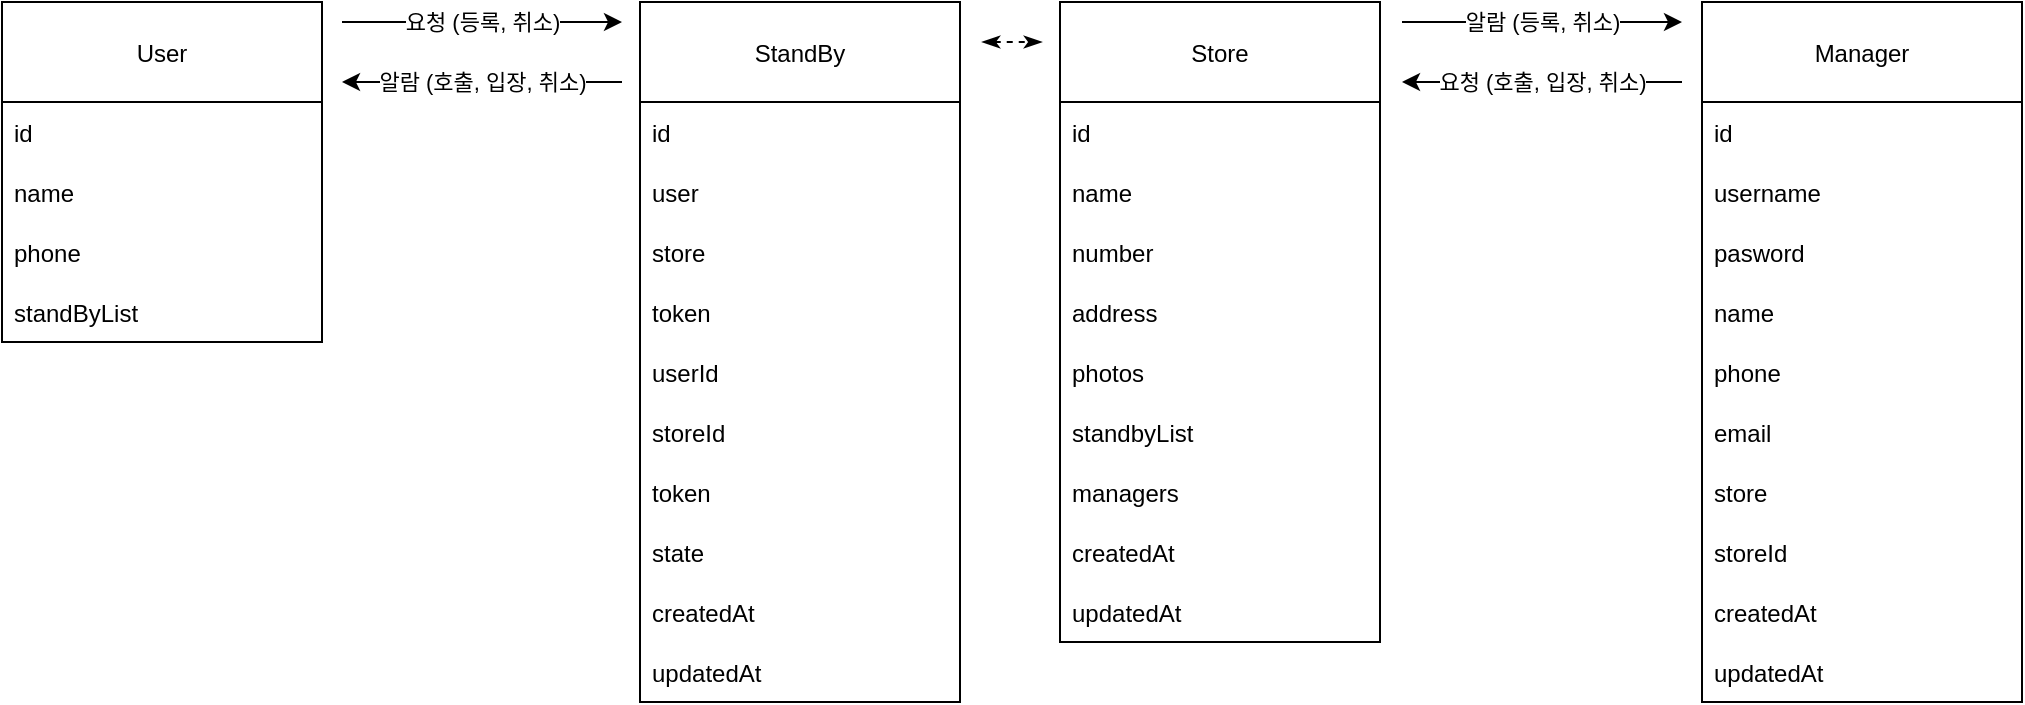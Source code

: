 <mxfile>
    <diagram id="0jlrKjPpFgjbkEnVwwcx" name="Page-2">
        <mxGraphModel dx="1073" dy="810" grid="0" gridSize="10" guides="1" tooltips="1" connect="1" arrows="1" fold="1" page="1" pageScale="1" pageWidth="1027" pageHeight="569" background="none" math="0" shadow="0">
            <root>
                <mxCell id="TDgbXWIe82EGkpK5Crjk-0"/>
                <mxCell id="TDgbXWIe82EGkpK5Crjk-1" parent="TDgbXWIe82EGkpK5Crjk-0"/>
                <mxCell id="TDgbXWIe82EGkpK5Crjk-24" value="Store" style="swimlane;fontStyle=0;childLayout=stackLayout;horizontal=1;startSize=50;horizontalStack=0;resizeParent=1;resizeParentMax=0;resizeLast=0;collapsible=1;marginBottom=0;" vertex="1" parent="TDgbXWIe82EGkpK5Crjk-1">
                    <mxGeometry x="538" y="40" width="160" height="320" as="geometry">
                        <mxRectangle x="538" y="40" width="160" height="50" as="alternateBounds"/>
                    </mxGeometry>
                </mxCell>
                <mxCell id="TDgbXWIe82EGkpK5Crjk-25" value="id" style="text;strokeColor=none;fillColor=none;align=left;verticalAlign=middle;spacingLeft=4;spacingRight=4;overflow=hidden;points=[[0,0.5],[1,0.5]];portConstraint=eastwest;rotatable=0;" vertex="1" parent="TDgbXWIe82EGkpK5Crjk-24">
                    <mxGeometry y="50" width="160" height="30" as="geometry"/>
                </mxCell>
                <mxCell id="TDgbXWIe82EGkpK5Crjk-26" value="name" style="text;strokeColor=none;fillColor=none;align=left;verticalAlign=middle;spacingLeft=4;spacingRight=4;overflow=hidden;points=[[0,0.5],[1,0.5]];portConstraint=eastwest;rotatable=0;" vertex="1" parent="TDgbXWIe82EGkpK5Crjk-24">
                    <mxGeometry y="80" width="160" height="30" as="geometry"/>
                </mxCell>
                <mxCell id="TDgbXWIe82EGkpK5Crjk-27" value="number" style="text;strokeColor=none;fillColor=none;align=left;verticalAlign=middle;spacingLeft=4;spacingRight=4;overflow=hidden;points=[[0,0.5],[1,0.5]];portConstraint=eastwest;rotatable=0;" vertex="1" parent="TDgbXWIe82EGkpK5Crjk-24">
                    <mxGeometry y="110" width="160" height="30" as="geometry"/>
                </mxCell>
                <mxCell id="TDgbXWIe82EGkpK5Crjk-31" value="address" style="text;strokeColor=none;fillColor=none;align=left;verticalAlign=middle;spacingLeft=4;spacingRight=4;overflow=hidden;points=[[0,0.5],[1,0.5]];portConstraint=eastwest;rotatable=0;" vertex="1" parent="TDgbXWIe82EGkpK5Crjk-24">
                    <mxGeometry y="140" width="160" height="30" as="geometry"/>
                </mxCell>
                <mxCell id="TDgbXWIe82EGkpK5Crjk-30" value="photos" style="text;strokeColor=none;fillColor=none;align=left;verticalAlign=middle;spacingLeft=4;spacingRight=4;overflow=hidden;points=[[0,0.5],[1,0.5]];portConstraint=eastwest;rotatable=0;" vertex="1" parent="TDgbXWIe82EGkpK5Crjk-24">
                    <mxGeometry y="170" width="160" height="30" as="geometry"/>
                </mxCell>
                <mxCell id="TDgbXWIe82EGkpK5Crjk-29" value="standbyList" style="text;strokeColor=none;fillColor=none;align=left;verticalAlign=middle;spacingLeft=4;spacingRight=4;overflow=hidden;points=[[0,0.5],[1,0.5]];portConstraint=eastwest;rotatable=0;" vertex="1" parent="TDgbXWIe82EGkpK5Crjk-24">
                    <mxGeometry y="200" width="160" height="30" as="geometry"/>
                </mxCell>
                <mxCell id="TDgbXWIe82EGkpK5Crjk-28" value="managers" style="text;strokeColor=none;fillColor=none;align=left;verticalAlign=middle;spacingLeft=4;spacingRight=4;overflow=hidden;points=[[0,0.5],[1,0.5]];portConstraint=eastwest;rotatable=0;" vertex="1" parent="TDgbXWIe82EGkpK5Crjk-24">
                    <mxGeometry y="230" width="160" height="30" as="geometry"/>
                </mxCell>
                <mxCell id="TDgbXWIe82EGkpK5Crjk-33" value="createdAt" style="text;strokeColor=none;fillColor=none;align=left;verticalAlign=middle;spacingLeft=4;spacingRight=4;overflow=hidden;points=[[0,0.5],[1,0.5]];portConstraint=eastwest;rotatable=0;" vertex="1" parent="TDgbXWIe82EGkpK5Crjk-24">
                    <mxGeometry y="260" width="160" height="30" as="geometry"/>
                </mxCell>
                <mxCell id="TDgbXWIe82EGkpK5Crjk-32" value="updatedAt" style="text;strokeColor=none;fillColor=none;align=left;verticalAlign=middle;spacingLeft=4;spacingRight=4;overflow=hidden;points=[[0,0.5],[1,0.5]];portConstraint=eastwest;rotatable=0;" vertex="1" parent="TDgbXWIe82EGkpK5Crjk-24">
                    <mxGeometry y="290" width="160" height="30" as="geometry"/>
                </mxCell>
                <mxCell id="TDgbXWIe82EGkpK5Crjk-146" style="edgeStyle=none;html=1;dashed=1;startArrow=classicThin;startFill=1;endArrow=classicThin;endFill=1;" edge="1" parent="TDgbXWIe82EGkpK5Crjk-1">
                    <mxGeometry relative="1" as="geometry">
                        <mxPoint x="499" y="60" as="sourcePoint"/>
                        <mxPoint x="529" y="60" as="targetPoint"/>
                    </mxGeometry>
                </mxCell>
                <mxCell id="TDgbXWIe82EGkpK5Crjk-46" value="StandBy" style="swimlane;fontStyle=0;childLayout=stackLayout;horizontal=1;startSize=50;horizontalStack=0;resizeParent=1;resizeParentMax=0;resizeLast=0;collapsible=1;marginBottom=0;" vertex="1" parent="TDgbXWIe82EGkpK5Crjk-1">
                    <mxGeometry x="328" y="40" width="160" height="350" as="geometry">
                        <mxRectangle x="328" y="40" width="160" height="50" as="alternateBounds"/>
                    </mxGeometry>
                </mxCell>
                <mxCell id="TDgbXWIe82EGkpK5Crjk-47" value="id" style="text;strokeColor=none;fillColor=none;align=left;verticalAlign=middle;spacingLeft=4;spacingRight=4;overflow=hidden;points=[[0,0.5],[1,0.5]];portConstraint=eastwest;rotatable=0;" vertex="1" parent="TDgbXWIe82EGkpK5Crjk-46">
                    <mxGeometry y="50" width="160" height="30" as="geometry"/>
                </mxCell>
                <mxCell id="TDgbXWIe82EGkpK5Crjk-48" value="user" style="text;strokeColor=none;fillColor=none;align=left;verticalAlign=middle;spacingLeft=4;spacingRight=4;overflow=hidden;points=[[0,0.5],[1,0.5]];portConstraint=eastwest;rotatable=0;" vertex="1" parent="TDgbXWIe82EGkpK5Crjk-46">
                    <mxGeometry y="80" width="160" height="30" as="geometry"/>
                </mxCell>
                <mxCell id="TDgbXWIe82EGkpK5Crjk-49" value="store" style="text;strokeColor=none;fillColor=none;align=left;verticalAlign=middle;spacingLeft=4;spacingRight=4;overflow=hidden;points=[[0,0.5],[1,0.5]];portConstraint=eastwest;rotatable=0;" vertex="1" parent="TDgbXWIe82EGkpK5Crjk-46">
                    <mxGeometry y="110" width="160" height="30" as="geometry"/>
                </mxCell>
                <mxCell id="TDgbXWIe82EGkpK5Crjk-50" value="token" style="text;strokeColor=none;fillColor=none;align=left;verticalAlign=middle;spacingLeft=4;spacingRight=4;overflow=hidden;points=[[0,0.5],[1,0.5]];portConstraint=eastwest;rotatable=0;" vertex="1" parent="TDgbXWIe82EGkpK5Crjk-46">
                    <mxGeometry y="140" width="160" height="30" as="geometry"/>
                </mxCell>
                <mxCell id="TDgbXWIe82EGkpK5Crjk-51" value="userId" style="text;strokeColor=none;fillColor=none;align=left;verticalAlign=middle;spacingLeft=4;spacingRight=4;overflow=hidden;points=[[0,0.5],[1,0.5]];portConstraint=eastwest;rotatable=0;" vertex="1" parent="TDgbXWIe82EGkpK5Crjk-46">
                    <mxGeometry y="170" width="160" height="30" as="geometry"/>
                </mxCell>
                <mxCell id="TDgbXWIe82EGkpK5Crjk-52" value="storeId" style="text;strokeColor=none;fillColor=none;align=left;verticalAlign=middle;spacingLeft=4;spacingRight=4;overflow=hidden;points=[[0,0.5],[1,0.5]];portConstraint=eastwest;rotatable=0;" vertex="1" parent="TDgbXWIe82EGkpK5Crjk-46">
                    <mxGeometry y="200" width="160" height="30" as="geometry"/>
                </mxCell>
                <mxCell id="TDgbXWIe82EGkpK5Crjk-53" value="token" style="text;strokeColor=none;fillColor=none;align=left;verticalAlign=middle;spacingLeft=4;spacingRight=4;overflow=hidden;points=[[0,0.5],[1,0.5]];portConstraint=eastwest;rotatable=0;" vertex="1" parent="TDgbXWIe82EGkpK5Crjk-46">
                    <mxGeometry y="230" width="160" height="30" as="geometry"/>
                </mxCell>
                <mxCell id="TDgbXWIe82EGkpK5Crjk-54" value="state" style="text;strokeColor=none;fillColor=none;align=left;verticalAlign=middle;spacingLeft=4;spacingRight=4;overflow=hidden;points=[[0,0.5],[1,0.5]];portConstraint=eastwest;rotatable=0;" vertex="1" parent="TDgbXWIe82EGkpK5Crjk-46">
                    <mxGeometry y="260" width="160" height="30" as="geometry"/>
                </mxCell>
                <mxCell id="TDgbXWIe82EGkpK5Crjk-55" value="createdAt" style="text;strokeColor=none;fillColor=none;align=left;verticalAlign=middle;spacingLeft=4;spacingRight=4;overflow=hidden;points=[[0,0.5],[1,0.5]];portConstraint=eastwest;rotatable=0;" vertex="1" parent="TDgbXWIe82EGkpK5Crjk-46">
                    <mxGeometry y="290" width="160" height="30" as="geometry"/>
                </mxCell>
                <mxCell id="TDgbXWIe82EGkpK5Crjk-56" value="updatedAt" style="text;strokeColor=none;fillColor=none;align=left;verticalAlign=middle;spacingLeft=4;spacingRight=4;overflow=hidden;points=[[0,0.5],[1,0.5]];portConstraint=eastwest;rotatable=0;" vertex="1" parent="TDgbXWIe82EGkpK5Crjk-46">
                    <mxGeometry y="320" width="160" height="30" as="geometry"/>
                </mxCell>
                <mxCell id="TDgbXWIe82EGkpK5Crjk-57" value="User" style="swimlane;fontStyle=0;childLayout=stackLayout;horizontal=1;startSize=50;horizontalStack=0;resizeParent=1;resizeParentMax=0;resizeLast=0;collapsible=1;marginBottom=0;" vertex="1" parent="TDgbXWIe82EGkpK5Crjk-1">
                    <mxGeometry x="9" y="40" width="160" height="170" as="geometry">
                        <mxRectangle x="9" y="40" width="160" height="50" as="alternateBounds"/>
                    </mxGeometry>
                </mxCell>
                <mxCell id="TDgbXWIe82EGkpK5Crjk-58" value="id" style="text;strokeColor=none;fillColor=none;align=left;verticalAlign=middle;spacingLeft=4;spacingRight=4;overflow=hidden;points=[[0,0.5],[1,0.5]];portConstraint=eastwest;rotatable=0;" vertex="1" parent="TDgbXWIe82EGkpK5Crjk-57">
                    <mxGeometry y="50" width="160" height="30" as="geometry"/>
                </mxCell>
                <mxCell id="TDgbXWIe82EGkpK5Crjk-59" value="name" style="text;strokeColor=none;fillColor=none;align=left;verticalAlign=middle;spacingLeft=4;spacingRight=4;overflow=hidden;points=[[0,0.5],[1,0.5]];portConstraint=eastwest;rotatable=0;" vertex="1" parent="TDgbXWIe82EGkpK5Crjk-57">
                    <mxGeometry y="80" width="160" height="30" as="geometry"/>
                </mxCell>
                <mxCell id="TDgbXWIe82EGkpK5Crjk-60" value="phone" style="text;strokeColor=none;fillColor=none;align=left;verticalAlign=middle;spacingLeft=4;spacingRight=4;overflow=hidden;points=[[0,0.5],[1,0.5]];portConstraint=eastwest;rotatable=0;" vertex="1" parent="TDgbXWIe82EGkpK5Crjk-57">
                    <mxGeometry y="110" width="160" height="30" as="geometry"/>
                </mxCell>
                <mxCell id="TDgbXWIe82EGkpK5Crjk-61" value="standByList" style="text;strokeColor=none;fillColor=none;align=left;verticalAlign=middle;spacingLeft=4;spacingRight=4;overflow=hidden;points=[[0,0.5],[1,0.5]];portConstraint=eastwest;rotatable=0;" vertex="1" parent="TDgbXWIe82EGkpK5Crjk-57">
                    <mxGeometry y="140" width="160" height="30" as="geometry"/>
                </mxCell>
                <mxCell id="TDgbXWIe82EGkpK5Crjk-70" value="Manager" style="swimlane;fontStyle=0;childLayout=stackLayout;horizontal=1;startSize=50;horizontalStack=0;resizeParent=1;resizeParentMax=0;resizeLast=0;collapsible=1;marginBottom=0;" vertex="1" parent="TDgbXWIe82EGkpK5Crjk-1">
                    <mxGeometry x="859" y="40" width="160" height="350" as="geometry">
                        <mxRectangle x="859" y="40" width="160" height="50" as="alternateBounds"/>
                    </mxGeometry>
                </mxCell>
                <mxCell id="TDgbXWIe82EGkpK5Crjk-71" value="id" style="text;strokeColor=none;fillColor=none;align=left;verticalAlign=middle;spacingLeft=4;spacingRight=4;overflow=hidden;points=[[0,0.5],[1,0.5]];portConstraint=eastwest;rotatable=0;" vertex="1" parent="TDgbXWIe82EGkpK5Crjk-70">
                    <mxGeometry y="50" width="160" height="30" as="geometry"/>
                </mxCell>
                <mxCell id="TDgbXWIe82EGkpK5Crjk-72" value="username" style="text;strokeColor=none;fillColor=none;align=left;verticalAlign=middle;spacingLeft=4;spacingRight=4;overflow=hidden;points=[[0,0.5],[1,0.5]];portConstraint=eastwest;rotatable=0;" vertex="1" parent="TDgbXWIe82EGkpK5Crjk-70">
                    <mxGeometry y="80" width="160" height="30" as="geometry"/>
                </mxCell>
                <mxCell id="TDgbXWIe82EGkpK5Crjk-73" value="pasword" style="text;strokeColor=none;fillColor=none;align=left;verticalAlign=middle;spacingLeft=4;spacingRight=4;overflow=hidden;points=[[0,0.5],[1,0.5]];portConstraint=eastwest;rotatable=0;" vertex="1" parent="TDgbXWIe82EGkpK5Crjk-70">
                    <mxGeometry y="110" width="160" height="30" as="geometry"/>
                </mxCell>
                <mxCell id="TDgbXWIe82EGkpK5Crjk-74" value="name" style="text;strokeColor=none;fillColor=none;align=left;verticalAlign=middle;spacingLeft=4;spacingRight=4;overflow=hidden;points=[[0,0.5],[1,0.5]];portConstraint=eastwest;rotatable=0;" vertex="1" parent="TDgbXWIe82EGkpK5Crjk-70">
                    <mxGeometry y="140" width="160" height="30" as="geometry"/>
                </mxCell>
                <mxCell id="TDgbXWIe82EGkpK5Crjk-75" value="phone" style="text;strokeColor=none;fillColor=none;align=left;verticalAlign=middle;spacingLeft=4;spacingRight=4;overflow=hidden;points=[[0,0.5],[1,0.5]];portConstraint=eastwest;rotatable=0;" vertex="1" parent="TDgbXWIe82EGkpK5Crjk-70">
                    <mxGeometry y="170" width="160" height="30" as="geometry"/>
                </mxCell>
                <mxCell id="TDgbXWIe82EGkpK5Crjk-76" value="email" style="text;strokeColor=none;fillColor=none;align=left;verticalAlign=middle;spacingLeft=4;spacingRight=4;overflow=hidden;points=[[0,0.5],[1,0.5]];portConstraint=eastwest;rotatable=0;" vertex="1" parent="TDgbXWIe82EGkpK5Crjk-70">
                    <mxGeometry y="200" width="160" height="30" as="geometry"/>
                </mxCell>
                <mxCell id="TDgbXWIe82EGkpK5Crjk-77" value="store" style="text;strokeColor=none;fillColor=none;align=left;verticalAlign=middle;spacingLeft=4;spacingRight=4;overflow=hidden;points=[[0,0.5],[1,0.5]];portConstraint=eastwest;rotatable=0;" vertex="1" parent="TDgbXWIe82EGkpK5Crjk-70">
                    <mxGeometry y="230" width="160" height="30" as="geometry"/>
                </mxCell>
                <mxCell id="TDgbXWIe82EGkpK5Crjk-78" value="storeId" style="text;strokeColor=none;fillColor=none;align=left;verticalAlign=middle;spacingLeft=4;spacingRight=4;overflow=hidden;points=[[0,0.5],[1,0.5]];portConstraint=eastwest;rotatable=0;" vertex="1" parent="TDgbXWIe82EGkpK5Crjk-70">
                    <mxGeometry y="260" width="160" height="30" as="geometry"/>
                </mxCell>
                <mxCell id="TDgbXWIe82EGkpK5Crjk-79" value="createdAt" style="text;strokeColor=none;fillColor=none;align=left;verticalAlign=middle;spacingLeft=4;spacingRight=4;overflow=hidden;points=[[0,0.5],[1,0.5]];portConstraint=eastwest;rotatable=0;" vertex="1" parent="TDgbXWIe82EGkpK5Crjk-70">
                    <mxGeometry y="290" width="160" height="30" as="geometry"/>
                </mxCell>
                <mxCell id="TDgbXWIe82EGkpK5Crjk-80" value="updatedAt" style="text;strokeColor=none;fillColor=none;align=left;verticalAlign=middle;spacingLeft=4;spacingRight=4;overflow=hidden;points=[[0,0.5],[1,0.5]];portConstraint=eastwest;rotatable=0;" vertex="1" parent="TDgbXWIe82EGkpK5Crjk-70">
                    <mxGeometry y="320" width="160" height="30" as="geometry"/>
                </mxCell>
                <mxCell id="TDgbXWIe82EGkpK5Crjk-96" value="" style="endArrow=classic;html=1;" edge="1" parent="TDgbXWIe82EGkpK5Crjk-1">
                    <mxGeometry relative="1" as="geometry">
                        <mxPoint x="179" y="50" as="sourcePoint"/>
                        <mxPoint x="319" y="50" as="targetPoint"/>
                    </mxGeometry>
                </mxCell>
                <mxCell id="TDgbXWIe82EGkpK5Crjk-97" value="요청 (등록, 취소)" style="edgeLabel;resizable=0;html=1;align=center;verticalAlign=middle;" connectable="0" vertex="1" parent="TDgbXWIe82EGkpK5Crjk-96">
                    <mxGeometry relative="1" as="geometry"/>
                </mxCell>
                <mxCell id="TDgbXWIe82EGkpK5Crjk-138" value="" style="endArrow=classic;html=1;" edge="1" parent="TDgbXWIe82EGkpK5Crjk-1">
                    <mxGeometry relative="1" as="geometry">
                        <mxPoint x="709" y="50" as="sourcePoint"/>
                        <mxPoint x="849" y="50" as="targetPoint"/>
                    </mxGeometry>
                </mxCell>
                <mxCell id="TDgbXWIe82EGkpK5Crjk-139" value="알람 (등록, 취소)" style="edgeLabel;resizable=0;html=1;align=center;verticalAlign=middle;" connectable="0" vertex="1" parent="TDgbXWIe82EGkpK5Crjk-138">
                    <mxGeometry relative="1" as="geometry"/>
                </mxCell>
                <mxCell id="TDgbXWIe82EGkpK5Crjk-140" value="" style="endArrow=classic;html=1;" edge="1" parent="TDgbXWIe82EGkpK5Crjk-1">
                    <mxGeometry relative="1" as="geometry">
                        <mxPoint x="319" y="80" as="sourcePoint"/>
                        <mxPoint x="179" y="80" as="targetPoint"/>
                    </mxGeometry>
                </mxCell>
                <mxCell id="TDgbXWIe82EGkpK5Crjk-141" value="알람 (호출, 입장, 취소)" style="edgeLabel;resizable=0;html=1;align=center;verticalAlign=middle;" connectable="0" vertex="1" parent="TDgbXWIe82EGkpK5Crjk-140">
                    <mxGeometry relative="1" as="geometry"/>
                </mxCell>
                <mxCell id="TDgbXWIe82EGkpK5Crjk-143" value="" style="endArrow=classic;html=1;" edge="1" parent="TDgbXWIe82EGkpK5Crjk-1">
                    <mxGeometry relative="1" as="geometry">
                        <mxPoint x="849" y="80" as="sourcePoint"/>
                        <mxPoint x="709" y="80" as="targetPoint"/>
                    </mxGeometry>
                </mxCell>
                <mxCell id="TDgbXWIe82EGkpK5Crjk-144" value="요청 (호출, 입장, 취소)" style="edgeLabel;resizable=0;html=1;align=center;verticalAlign=middle;" connectable="0" vertex="1" parent="TDgbXWIe82EGkpK5Crjk-143">
                    <mxGeometry relative="1" as="geometry"/>
                </mxCell>
            </root>
        </mxGraphModel>
    </diagram>
</mxfile>